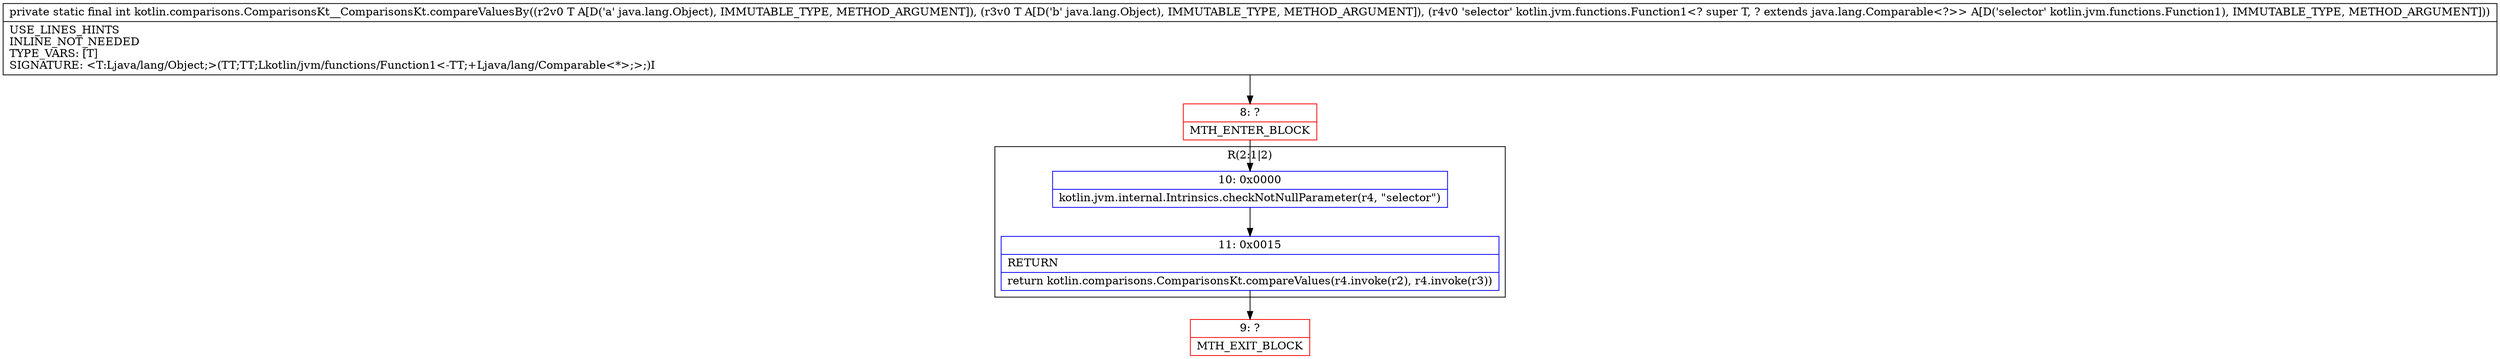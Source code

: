 digraph "CFG forkotlin.comparisons.ComparisonsKt__ComparisonsKt.compareValuesBy(Ljava\/lang\/Object;Ljava\/lang\/Object;Lkotlin\/jvm\/functions\/Function1;)I" {
subgraph cluster_Region_1363706346 {
label = "R(2:1|2)";
node [shape=record,color=blue];
Node_10 [shape=record,label="{10\:\ 0x0000|kotlin.jvm.internal.Intrinsics.checkNotNullParameter(r4, \"selector\")\l}"];
Node_11 [shape=record,label="{11\:\ 0x0015|RETURN\l|return kotlin.comparisons.ComparisonsKt.compareValues(r4.invoke(r2), r4.invoke(r3))\l}"];
}
Node_8 [shape=record,color=red,label="{8\:\ ?|MTH_ENTER_BLOCK\l}"];
Node_9 [shape=record,color=red,label="{9\:\ ?|MTH_EXIT_BLOCK\l}"];
MethodNode[shape=record,label="{private static final int kotlin.comparisons.ComparisonsKt__ComparisonsKt.compareValuesBy((r2v0 T A[D('a' java.lang.Object), IMMUTABLE_TYPE, METHOD_ARGUMENT]), (r3v0 T A[D('b' java.lang.Object), IMMUTABLE_TYPE, METHOD_ARGUMENT]), (r4v0 'selector' kotlin.jvm.functions.Function1\<? super T, ? extends java.lang.Comparable\<?\>\> A[D('selector' kotlin.jvm.functions.Function1), IMMUTABLE_TYPE, METHOD_ARGUMENT]))  | USE_LINES_HINTS\lINLINE_NOT_NEEDED\lTYPE_VARS: [T]\lSIGNATURE: \<T:Ljava\/lang\/Object;\>(TT;TT;Lkotlin\/jvm\/functions\/Function1\<\-TT;+Ljava\/lang\/Comparable\<*\>;\>;)I\l}"];
MethodNode -> Node_8;Node_10 -> Node_11;
Node_11 -> Node_9;
Node_8 -> Node_10;
}

